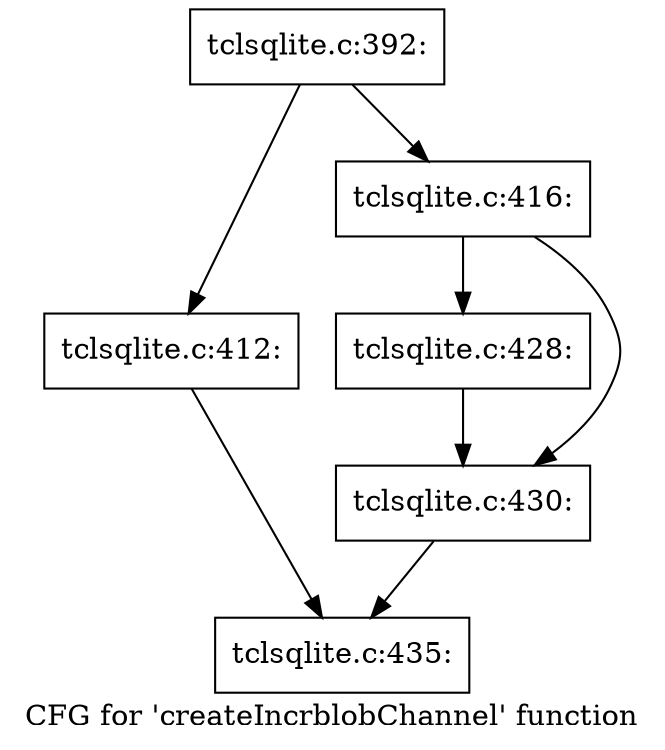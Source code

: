 digraph "CFG for 'createIncrblobChannel' function" {
	label="CFG for 'createIncrblobChannel' function";

	Node0x55a735adf4b0 [shape=record,label="{tclsqlite.c:392:}"];
	Node0x55a735adf4b0 -> Node0x55a735a1eab0;
	Node0x55a735adf4b0 -> Node0x55a735a1f040;
	Node0x55a735a1eab0 [shape=record,label="{tclsqlite.c:412:}"];
	Node0x55a735a1eab0 -> Node0x55a735ac3b80;
	Node0x55a735a1f040 [shape=record,label="{tclsqlite.c:416:}"];
	Node0x55a735a1f040 -> Node0x55a7357b8900;
	Node0x55a735a1f040 -> Node0x55a735ae9b40;
	Node0x55a7357b8900 [shape=record,label="{tclsqlite.c:428:}"];
	Node0x55a7357b8900 -> Node0x55a735ae9b40;
	Node0x55a735ae9b40 [shape=record,label="{tclsqlite.c:430:}"];
	Node0x55a735ae9b40 -> Node0x55a735ac3b80;
	Node0x55a735ac3b80 [shape=record,label="{tclsqlite.c:435:}"];
}
